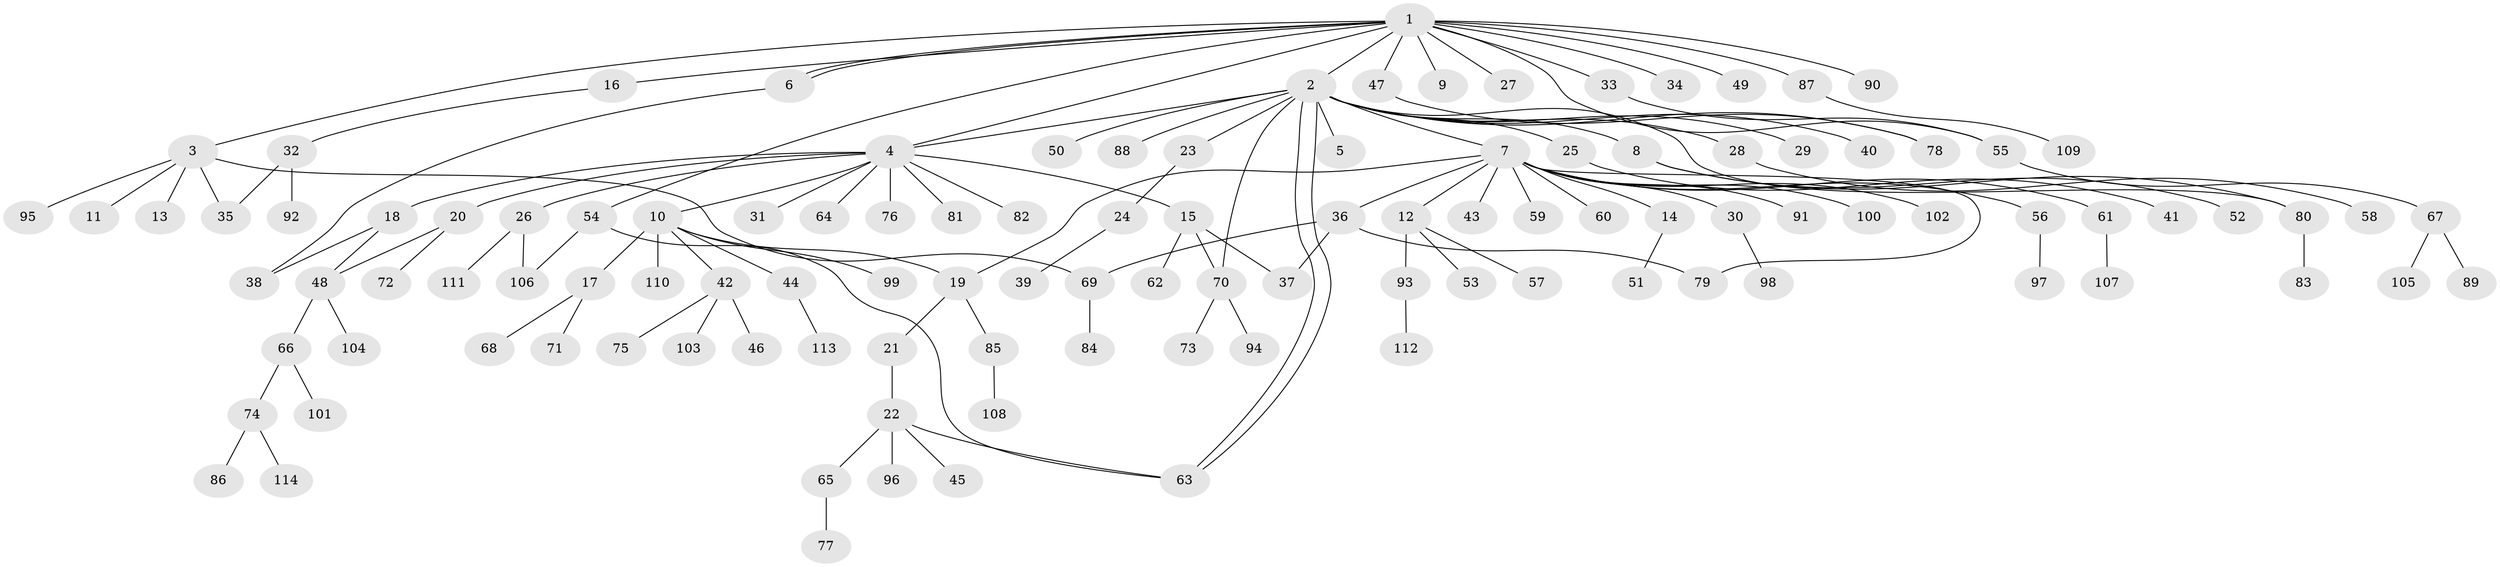 // coarse degree distribution, {15: 0.044444444444444446, 5: 0.044444444444444446, 12: 0.022222222222222223, 1: 0.6222222222222222, 3: 0.13333333333333333, 2: 0.08888888888888889, 4: 0.044444444444444446}
// Generated by graph-tools (version 1.1) at 2025/18/03/04/25 18:18:18]
// undirected, 114 vertices, 130 edges
graph export_dot {
graph [start="1"]
  node [color=gray90,style=filled];
  1;
  2;
  3;
  4;
  5;
  6;
  7;
  8;
  9;
  10;
  11;
  12;
  13;
  14;
  15;
  16;
  17;
  18;
  19;
  20;
  21;
  22;
  23;
  24;
  25;
  26;
  27;
  28;
  29;
  30;
  31;
  32;
  33;
  34;
  35;
  36;
  37;
  38;
  39;
  40;
  41;
  42;
  43;
  44;
  45;
  46;
  47;
  48;
  49;
  50;
  51;
  52;
  53;
  54;
  55;
  56;
  57;
  58;
  59;
  60;
  61;
  62;
  63;
  64;
  65;
  66;
  67;
  68;
  69;
  70;
  71;
  72;
  73;
  74;
  75;
  76;
  77;
  78;
  79;
  80;
  81;
  82;
  83;
  84;
  85;
  86;
  87;
  88;
  89;
  90;
  91;
  92;
  93;
  94;
  95;
  96;
  97;
  98;
  99;
  100;
  101;
  102;
  103;
  104;
  105;
  106;
  107;
  108;
  109;
  110;
  111;
  112;
  113;
  114;
  1 -- 2;
  1 -- 3;
  1 -- 4;
  1 -- 6;
  1 -- 6;
  1 -- 9;
  1 -- 16;
  1 -- 27;
  1 -- 33;
  1 -- 34;
  1 -- 47;
  1 -- 49;
  1 -- 54;
  1 -- 55;
  1 -- 87;
  1 -- 90;
  2 -- 4;
  2 -- 5;
  2 -- 7;
  2 -- 8;
  2 -- 23;
  2 -- 25;
  2 -- 28;
  2 -- 29;
  2 -- 40;
  2 -- 50;
  2 -- 63;
  2 -- 63;
  2 -- 70;
  2 -- 78;
  2 -- 80;
  2 -- 88;
  3 -- 11;
  3 -- 13;
  3 -- 35;
  3 -- 69;
  3 -- 95;
  4 -- 10;
  4 -- 15;
  4 -- 18;
  4 -- 20;
  4 -- 26;
  4 -- 31;
  4 -- 64;
  4 -- 76;
  4 -- 81;
  4 -- 82;
  6 -- 38;
  7 -- 12;
  7 -- 14;
  7 -- 19;
  7 -- 30;
  7 -- 36;
  7 -- 43;
  7 -- 56;
  7 -- 59;
  7 -- 60;
  7 -- 61;
  7 -- 79;
  7 -- 91;
  7 -- 100;
  7 -- 102;
  8 -- 52;
  8 -- 80;
  10 -- 17;
  10 -- 19;
  10 -- 42;
  10 -- 44;
  10 -- 99;
  10 -- 110;
  12 -- 53;
  12 -- 57;
  12 -- 93;
  14 -- 51;
  15 -- 37;
  15 -- 62;
  15 -- 70;
  16 -- 32;
  17 -- 68;
  17 -- 71;
  18 -- 38;
  18 -- 48;
  19 -- 21;
  19 -- 85;
  20 -- 48;
  20 -- 72;
  21 -- 22;
  22 -- 45;
  22 -- 63;
  22 -- 65;
  22 -- 96;
  23 -- 24;
  24 -- 39;
  25 -- 41;
  26 -- 106;
  26 -- 111;
  28 -- 58;
  30 -- 98;
  32 -- 35;
  32 -- 92;
  33 -- 55;
  36 -- 37;
  36 -- 69;
  36 -- 79;
  42 -- 46;
  42 -- 75;
  42 -- 103;
  44 -- 113;
  47 -- 78;
  48 -- 66;
  48 -- 104;
  54 -- 63;
  54 -- 106;
  55 -- 67;
  56 -- 97;
  61 -- 107;
  65 -- 77;
  66 -- 74;
  66 -- 101;
  67 -- 89;
  67 -- 105;
  69 -- 84;
  70 -- 73;
  70 -- 94;
  74 -- 86;
  74 -- 114;
  80 -- 83;
  85 -- 108;
  87 -- 109;
  93 -- 112;
}
